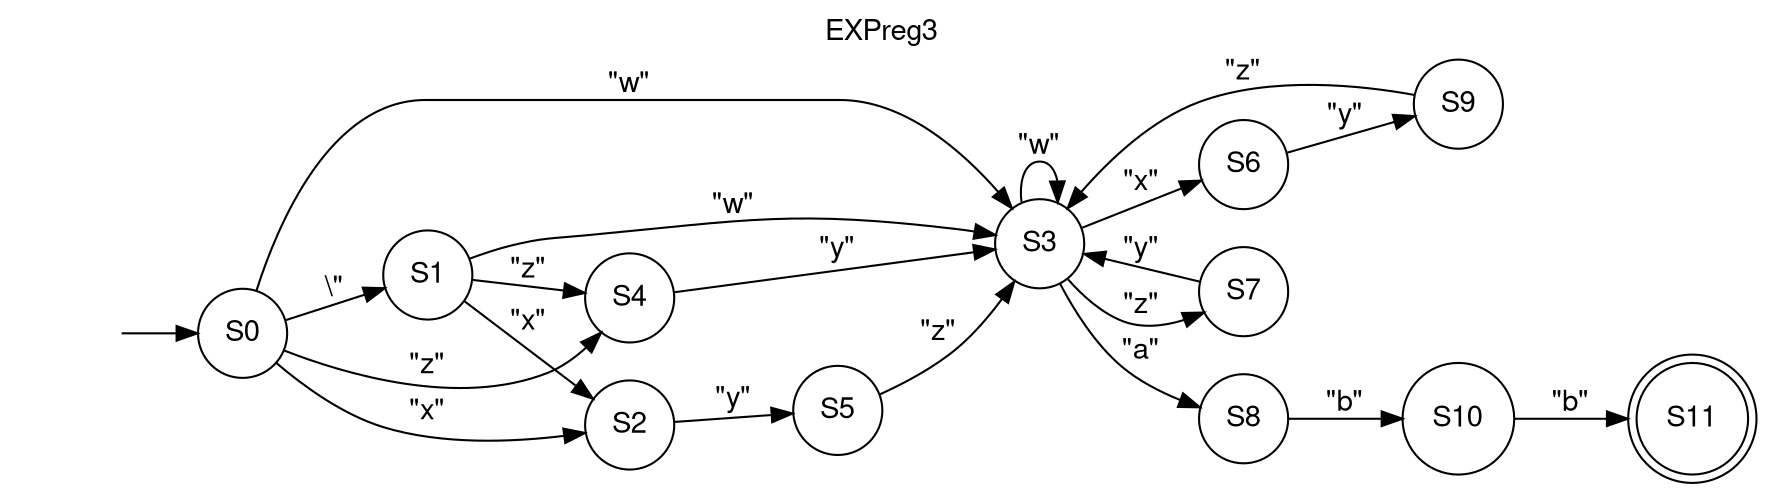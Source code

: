 digraph AFD {
labelloc="t";
    label="EXPreg3";	fontname="Helvetica,Arial,sans-serif"
	node [fontname="Helvetica,Arial,sans-serif"]
	edge [fontname="Helvetica,Arial,sans-serif"]
	rankdir=LR;
begin[shape=none label=""];
node[shape=circle]begin->S0; 
	node [shape = doublecircle]; S11; 
node [shape = circle]; 
S0->S1 [label = "\\\""];
S0->S2 [label = "\"x\""];
S0->S3 [label = "\"w\""];
S0->S4 [label = "\"z\""];
S1->S2 [label = "\"x\""];
S1->S3 [label = "\"w\""];
S1->S4 [label = "\"z\""];
S2->S5 [label = "\"y\""];
S3->S6 [label = "\"x\""];
S3->S3 [label = "\"w\""];
S3->S7 [label = "\"z\""];
S3->S8 [label = "\"a\""];
S4->S3 [label = "\"y\""];
S5->S3 [label = "\"z\""];
S6->S9 [label = "\"y\""];
S7->S3 [label = "\"y\""];
S8->S10 [label = "\"b\""];
S9->S3 [label = "\"z\""];
S10->S11 [label = "\"b\""];
}

